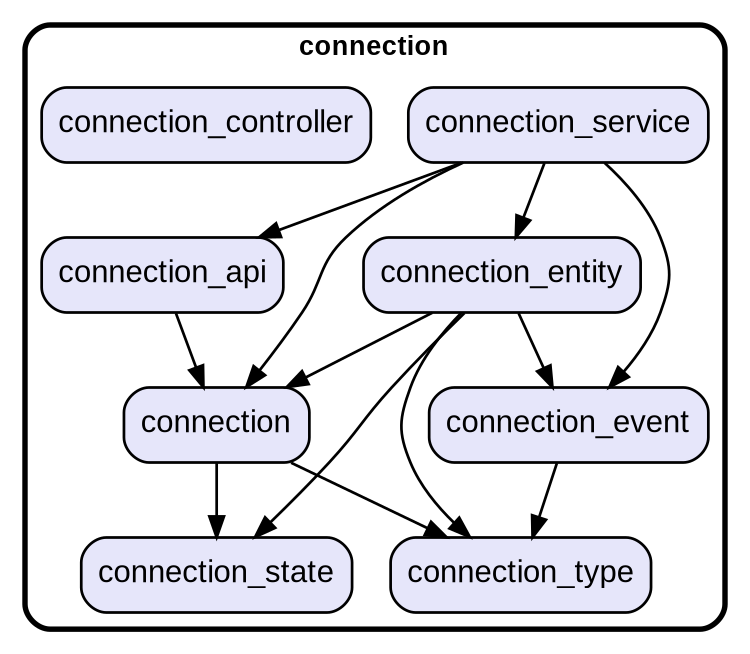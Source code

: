 digraph "" {
  graph [style=rounded fontname="Arial Black" fontsize=13 penwidth=2.6];
  node [shape=rect style="filled,rounded" fontname=Arial fontsize=15 fillcolor=Lavender penwidth=1.3];
  edge [penwidth=1.3];
  "/connection_entity.dart" [label="connection_entity"];
  "/connection_service.dart" [label="connection_service"];
  "/connection_type.dart" [label="connection_type"];
  "/connection.dart" [label="connection"];
  "/connection_state.dart" [label="connection_state"];
  "/connection_controller.dart" [label="connection_controller"];
  "/connection_event.dart" [label="connection_event"];
  "/connection_api.dart" [label="connection_api"];
  subgraph "cluster~" {
    label="connection";
    "/connection_entity.dart";
    "/connection_service.dart";
    "/connection_type.dart";
    "/connection.dart";
    "/connection_state.dart";
    "/connection_controller.dart";
    "/connection_event.dart";
    "/connection_api.dart";
  }
  "/connection_entity.dart" -> "/connection.dart";
  "/connection_entity.dart" -> "/connection_event.dart";
  "/connection_entity.dart" -> "/connection_state.dart";
  "/connection_entity.dart" -> "/connection_type.dart";
  "/connection_service.dart" -> "/connection.dart";
  "/connection_service.dart" -> "/connection_api.dart";
  "/connection_service.dart" -> "/connection_entity.dart";
  "/connection_service.dart" -> "/connection_event.dart";
  "/connection.dart" -> "/connection_state.dart";
  "/connection.dart" -> "/connection_type.dart";
  "/connection_event.dart" -> "/connection_type.dart";
  "/connection_api.dart" -> "/connection.dart";
}
